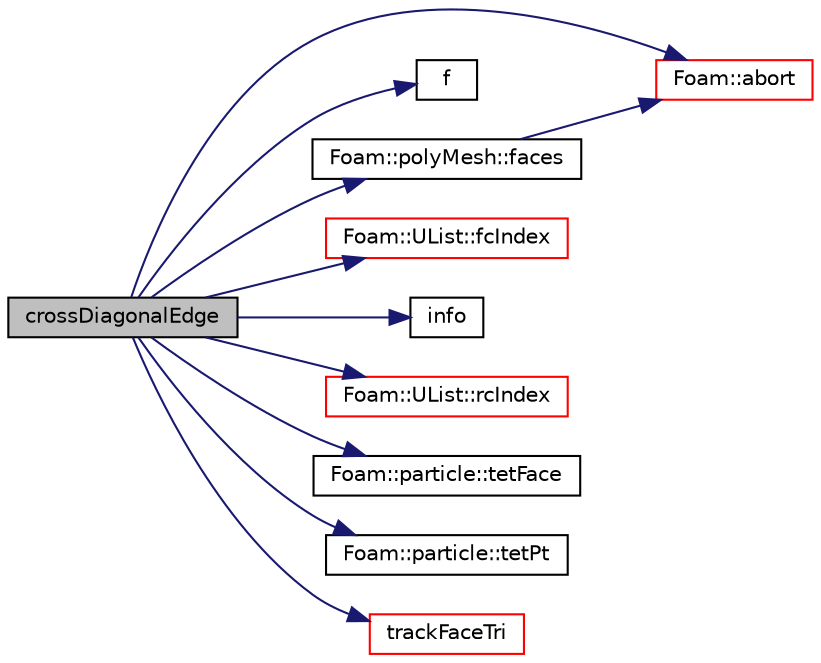 digraph "crossDiagonalEdge"
{
  bgcolor="transparent";
  edge [fontname="Helvetica",fontsize="10",labelfontname="Helvetica",labelfontsize="10"];
  node [fontname="Helvetica",fontsize="10",shape=record];
  rankdir="LR";
  Node1 [label="crossDiagonalEdge",height=0.2,width=0.4,color="black", fillcolor="grey75", style="filled", fontcolor="black"];
  Node1 -> Node2 [color="midnightblue",fontsize="10",style="solid",fontname="Helvetica"];
  Node2 [label="Foam::abort",height=0.2,width=0.4,color="red",URL="$a10887.html#a447107a607d03e417307c203fa5fb44b"];
  Node1 -> Node3 [color="midnightblue",fontsize="10",style="solid",fontname="Helvetica"];
  Node3 [label="f",height=0.2,width=0.4,color="black",URL="$a04064.html#a888be93833ac7a23170555c69c690288"];
  Node1 -> Node4 [color="midnightblue",fontsize="10",style="solid",fontname="Helvetica"];
  Node4 [label="Foam::polyMesh::faces",height=0.2,width=0.4,color="black",URL="$a01954.html#a4434536d50d4c14116249da802a1e2b2",tooltip="Return raw faces. "];
  Node4 -> Node2 [color="midnightblue",fontsize="10",style="solid",fontname="Helvetica"];
  Node1 -> Node5 [color="midnightblue",fontsize="10",style="solid",fontname="Helvetica"];
  Node5 [label="Foam::UList::fcIndex",height=0.2,width=0.4,color="red",URL="$a02842.html#af4d05e19e6cdc80f0c7acd5bbe250f69",tooltip="Return the forward circular index, i.e. the next index. "];
  Node1 -> Node6 [color="midnightblue",fontsize="10",style="solid",fontname="Helvetica"];
  Node6 [label="info",height=0.2,width=0.4,color="black",URL="$a02936.html#ae19120e5078172ade2f30f992701c050",tooltip="Return info proxy. "];
  Node1 -> Node7 [color="midnightblue",fontsize="10",style="solid",fontname="Helvetica"];
  Node7 [label="Foam::UList::rcIndex",height=0.2,width=0.4,color="red",URL="$a02842.html#ac854da7255402f41e46a47fb79398a2d",tooltip="Return the reverse circular index, i.e. the previous index. "];
  Node1 -> Node8 [color="midnightblue",fontsize="10",style="solid",fontname="Helvetica"];
  Node8 [label="Foam::particle::tetFace",height=0.2,width=0.4,color="black",URL="$a01812.html#ad3d4f882f7a269830f27a075583348d6",tooltip="Return current tet face particle is in. "];
  Node1 -> Node9 [color="midnightblue",fontsize="10",style="solid",fontname="Helvetica"];
  Node9 [label="Foam::particle::tetPt",height=0.2,width=0.4,color="black",URL="$a01812.html#a5fdba4fde37ebaad28b0533896e821de",tooltip="Return current tet face particle is in. "];
  Node1 -> Node10 [color="midnightblue",fontsize="10",style="solid",fontname="Helvetica"];
  Node10 [label="trackFaceTri",height=0.2,width=0.4,color="red",URL="$a02936.html#ace2556eafc9c11fe6680a512cd5b4120",tooltip="Track through single triangle. "];
}
